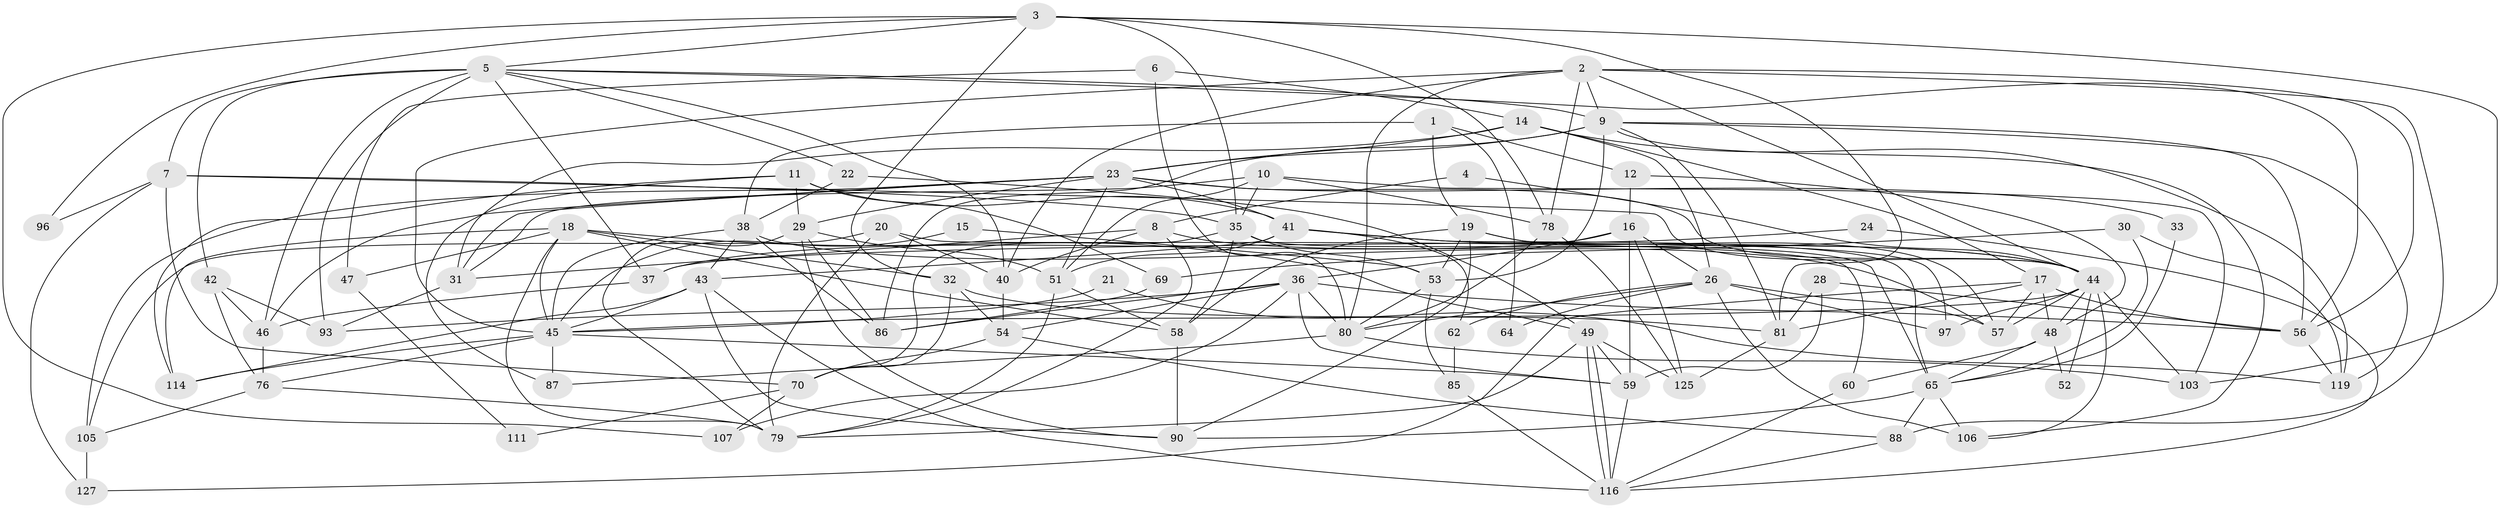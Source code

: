 // Generated by graph-tools (version 1.1) at 2025/24/03/03/25 07:24:03]
// undirected, 81 vertices, 207 edges
graph export_dot {
graph [start="1"]
  node [color=gray90,style=filled];
  1;
  2 [super="+66"];
  3 [super="+39"];
  4;
  5 [super="+110"];
  6;
  7 [super="+13"];
  8 [super="+118"];
  9 [super="+27"];
  10 [super="+91"];
  11 [super="+83"];
  12;
  14 [super="+25"];
  15;
  16 [super="+120"];
  17 [super="+100"];
  18 [super="+92"];
  19 [super="+126"];
  20;
  21;
  22 [super="+61"];
  23 [super="+55"];
  24;
  26 [super="+108"];
  28 [super="+34"];
  29 [super="+77"];
  30;
  31;
  32 [super="+73"];
  33;
  35 [super="+84"];
  36 [super="+102"];
  37;
  38 [super="+63"];
  40;
  41 [super="+117"];
  42;
  43 [super="+50"];
  44 [super="+74"];
  45 [super="+67"];
  46 [super="+124"];
  47;
  48;
  49 [super="+71"];
  51 [super="+115"];
  52;
  53 [super="+89"];
  54 [super="+72"];
  56 [super="+94"];
  57 [super="+75"];
  58 [super="+68"];
  59 [super="+104"];
  60;
  62;
  64;
  65 [super="+112"];
  69;
  70 [super="+99"];
  76;
  78;
  79 [super="+113"];
  80 [super="+82"];
  81 [super="+95"];
  85 [super="+101"];
  86 [super="+98"];
  87;
  88;
  90 [super="+109"];
  93;
  96;
  97;
  103 [super="+123"];
  105 [super="+122"];
  106;
  107;
  111;
  114;
  116 [super="+121"];
  119;
  125;
  127;
  1 -- 19;
  1 -- 12;
  1 -- 64;
  1 -- 38;
  2 -- 78;
  2 -- 40;
  2 -- 56;
  2 -- 88;
  2 -- 9;
  2 -- 80;
  2 -- 44;
  2 -- 45;
  3 -- 78;
  3 -- 96;
  3 -- 32;
  3 -- 35;
  3 -- 107;
  3 -- 5;
  3 -- 81;
  3 -- 103;
  4 -- 44;
  4 -- 8;
  5 -- 93;
  5 -- 37;
  5 -- 7;
  5 -- 40;
  5 -- 9;
  5 -- 42;
  5 -- 46;
  5 -- 22;
  5 -- 56;
  6 -- 47;
  6 -- 14;
  6 -- 80;
  7 -- 127;
  7 -- 44;
  7 -- 70;
  7 -- 96;
  7 -- 35;
  8 -- 44;
  8 -- 40;
  8 -- 31;
  8 -- 79;
  9 -- 53;
  9 -- 23;
  9 -- 119;
  9 -- 106;
  9 -- 56;
  9 -- 81;
  9 -- 86;
  10 -- 51;
  10 -- 78;
  10 -- 31;
  10 -- 35;
  10 -- 103;
  11 -- 87;
  11 -- 114;
  11 -- 41;
  11 -- 69;
  11 -- 29;
  12 -- 16;
  12 -- 48;
  14 -- 31;
  14 -- 17;
  14 -- 119;
  14 -- 23;
  14 -- 26;
  15 -- 53;
  15 -- 45;
  16 -- 125;
  16 -- 37;
  16 -- 26;
  16 -- 59;
  16 -- 36;
  17 -- 48;
  17 -- 81;
  17 -- 127;
  17 -- 56;
  17 -- 57;
  18 -- 114;
  18 -- 32;
  18 -- 47;
  18 -- 79;
  18 -- 49;
  18 -- 58;
  18 -- 45;
  19 -- 90;
  19 -- 57;
  19 -- 97;
  19 -- 58;
  19 -- 53;
  20 -- 79;
  20 -- 40;
  20 -- 60;
  20 -- 105;
  21 -- 45;
  21 -- 119;
  22 -- 38;
  22 -- 49;
  23 -- 44;
  23 -- 33;
  23 -- 46;
  23 -- 31;
  23 -- 29;
  23 -- 41;
  23 -- 51;
  23 -- 105;
  24 -- 37;
  24 -- 116;
  26 -- 97;
  26 -- 106;
  26 -- 80;
  26 -- 64;
  26 -- 62;
  26 -- 57;
  28 -- 56;
  28 -- 81;
  28 -- 59;
  29 -- 51;
  29 -- 86;
  29 -- 79;
  29 -- 90;
  30 -- 69;
  30 -- 65;
  30 -- 119;
  31 -- 93;
  32 -- 81;
  32 -- 70;
  32 -- 54;
  33 -- 65;
  35 -- 70;
  35 -- 65;
  35 -- 58;
  35 -- 53;
  36 -- 56;
  36 -- 93;
  36 -- 54;
  36 -- 80;
  36 -- 107;
  36 -- 59;
  36 -- 86;
  37 -- 46;
  38 -- 43;
  38 -- 45;
  38 -- 57;
  38 -- 86;
  40 -- 54;
  41 -- 43;
  41 -- 44;
  41 -- 62;
  41 -- 51;
  41 -- 65;
  42 -- 93;
  42 -- 76;
  42 -- 46;
  43 -- 116;
  43 -- 114;
  43 -- 90;
  43 -- 45;
  44 -- 52;
  44 -- 48;
  44 -- 97;
  44 -- 103;
  44 -- 57;
  44 -- 106;
  44 -- 45;
  45 -- 87;
  45 -- 114;
  45 -- 59;
  45 -- 76;
  46 -- 76;
  47 -- 111;
  48 -- 52;
  48 -- 60;
  48 -- 65;
  49 -- 116;
  49 -- 116;
  49 -- 125;
  49 -- 59;
  49 -- 79;
  51 -- 79;
  51 -- 58;
  53 -- 80;
  53 -- 85;
  54 -- 88;
  54 -- 70;
  56 -- 119;
  58 -- 90;
  59 -- 116;
  60 -- 116;
  62 -- 85;
  65 -- 106;
  65 -- 88;
  65 -- 90;
  69 -- 86;
  70 -- 107;
  70 -- 111;
  76 -- 79;
  76 -- 105;
  78 -- 125;
  78 -- 80;
  80 -- 87;
  80 -- 103;
  81 -- 125;
  85 -- 116;
  88 -- 116;
  105 -- 127;
}
